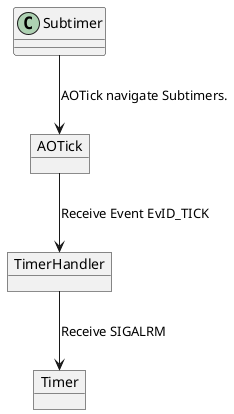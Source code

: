 @startuml
object Timer
object TimerHandler
object AOTick
TimerHandler --> Timer : Receive SIGALRM
AOTick --> TimerHandler : Receive Event EvID_TICK
Subtimer --> AOTick : AOTick navigate Subtimers.
@enduml